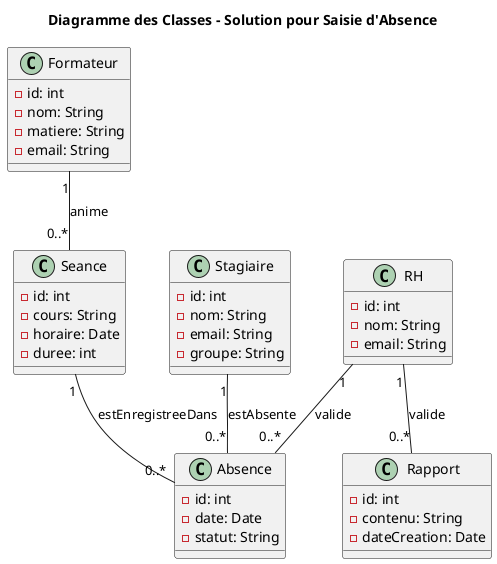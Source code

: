 @startuml
title Diagramme des Classes - Solution pour Saisie d'Absence

class Formateur {
  - id: int
  - nom: String
  - matiere: String
  - email: String
}

class RH {
  - id: int
  - nom: String
  - email: String
}

class Absence {
  - id: int
  - date: Date
  - statut: String
}

class Rapport {
  - id: int
  - contenu: String
  - dateCreation: Date
}

class Seance {
  - id: int
  - cours: String
  - horaire: Date
  - duree: int
}

class Stagiaire {
  - id: int
  - nom: String
  - email: String
  - groupe: String
}


Formateur "1" -- "0..*" Seance : anime
Seance "1" -- "0..*" Absence : estEnregistreeDans
Stagiaire "1" -- "0..*" Absence : estAbsente
RH "1" -- "0..*" Rapport : valide
RH "1" -- "0..*" Absence : valide

@enduml
